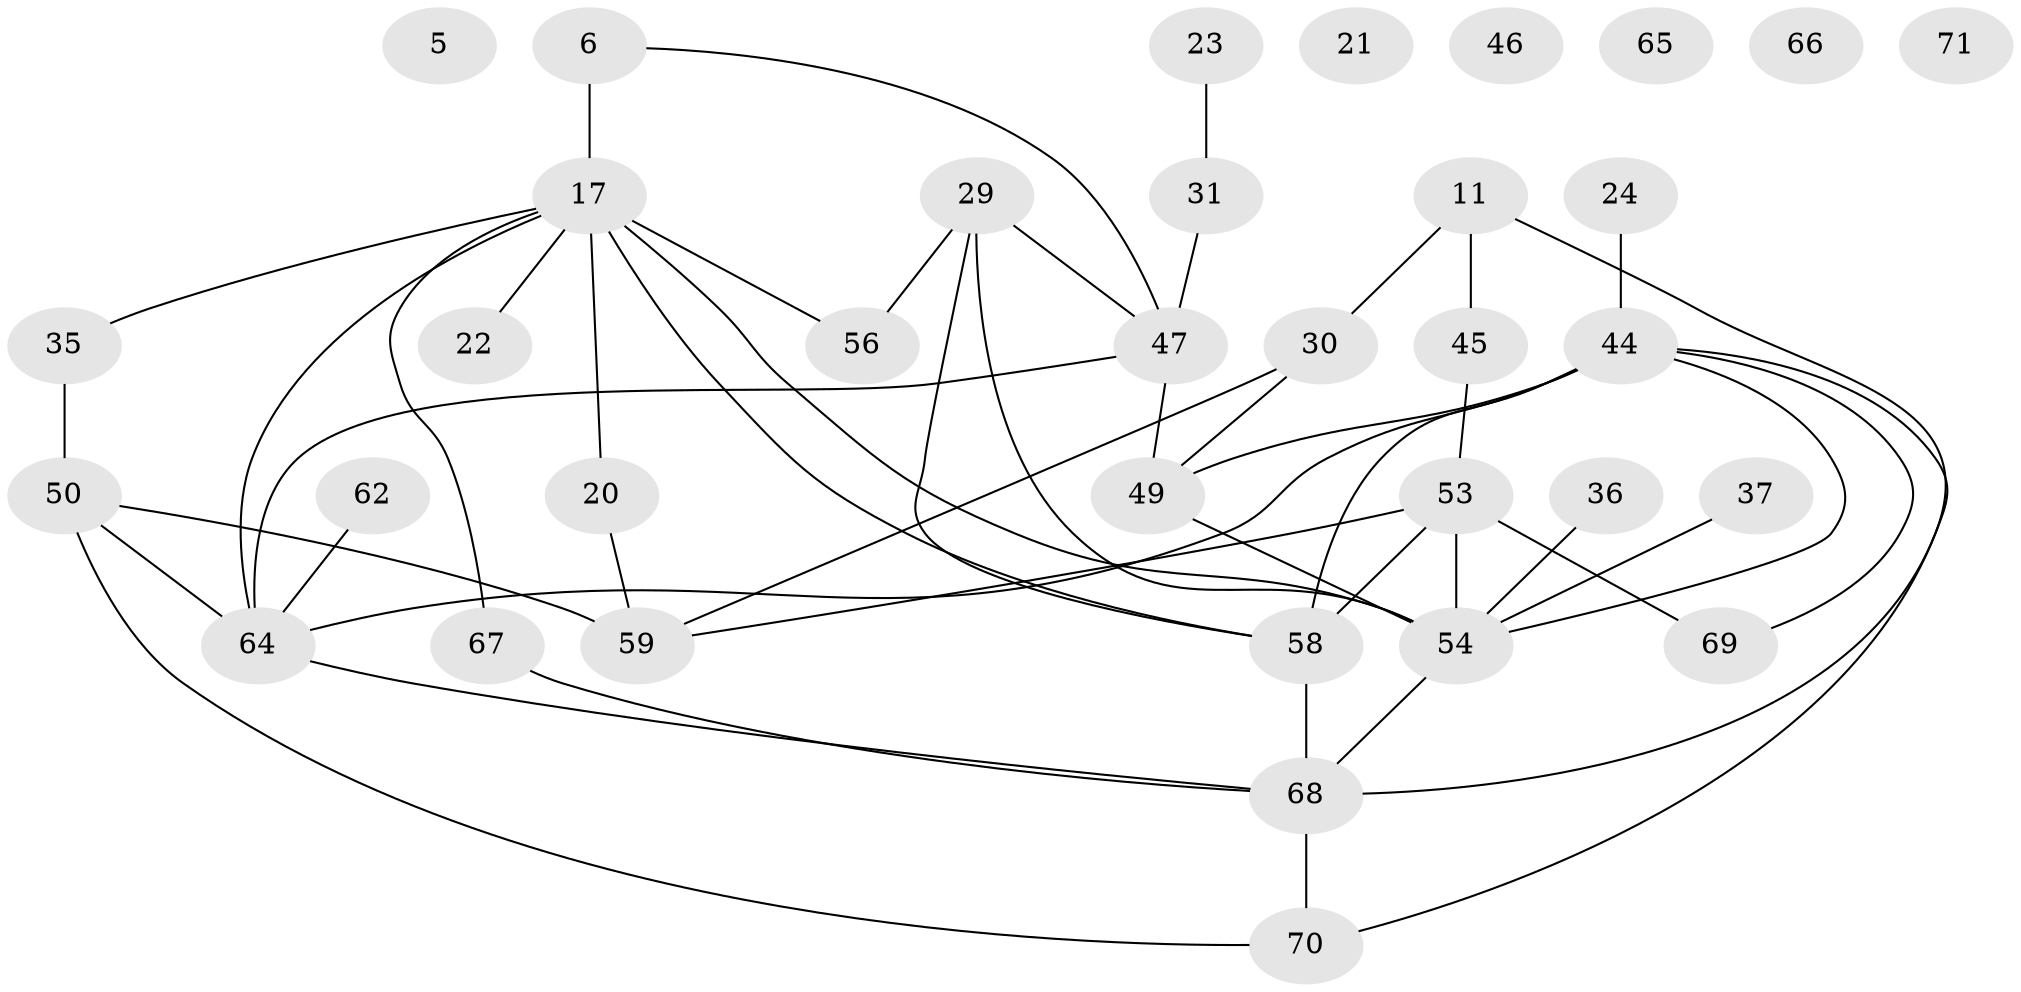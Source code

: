 // original degree distribution, {3: 0.22535211267605634, 2: 0.23943661971830985, 1: 0.15492957746478872, 0: 0.08450704225352113, 4: 0.22535211267605634, 7: 0.028169014084507043, 5: 0.04225352112676056}
// Generated by graph-tools (version 1.1) at 2025/40/03/09/25 04:40:31]
// undirected, 35 vertices, 49 edges
graph export_dot {
graph [start="1"]
  node [color=gray90,style=filled];
  5;
  6;
  11;
  17 [super="+12"];
  20;
  21;
  22;
  23;
  24;
  29;
  30;
  31;
  35 [super="+3+19"];
  36;
  37;
  44 [super="+10+18"];
  45 [super="+39"];
  46;
  47 [super="+41"];
  49 [super="+14"];
  50 [super="+32+34"];
  53 [super="+4+33"];
  54 [super="+40+2+7+27+9+38"];
  56;
  58 [super="+13+25"];
  59;
  62;
  64 [super="+63+43+28"];
  65;
  66;
  67 [super="+8"];
  68 [super="+51+55+26+52+42+57"];
  69;
  70 [super="+61"];
  71;
  6 -- 17 [weight=2];
  6 -- 47;
  11 -- 30;
  11 -- 45 [weight=2];
  11 -- 68;
  17 -- 20;
  17 -- 22;
  17 -- 58;
  17 -- 64 [weight=2];
  17 -- 35;
  17 -- 67;
  17 -- 56;
  17 -- 54 [weight=2];
  20 -- 59;
  23 -- 31;
  24 -- 44;
  29 -- 47;
  29 -- 56;
  29 -- 58;
  29 -- 54;
  30 -- 49;
  30 -- 59;
  31 -- 47;
  35 -- 50;
  36 -- 54;
  37 -- 54;
  44 -- 70;
  44 -- 49;
  44 -- 69;
  44 -- 58 [weight=2];
  44 -- 64;
  44 -- 54;
  45 -- 53;
  47 -- 49 [weight=2];
  47 -- 64;
  49 -- 54;
  50 -- 59 [weight=2];
  50 -- 70;
  50 -- 64;
  53 -- 59;
  53 -- 69;
  53 -- 54 [weight=2];
  53 -- 58;
  54 -- 68;
  58 -- 68;
  62 -- 64;
  64 -- 68;
  67 -- 68;
  68 -- 70;
}
